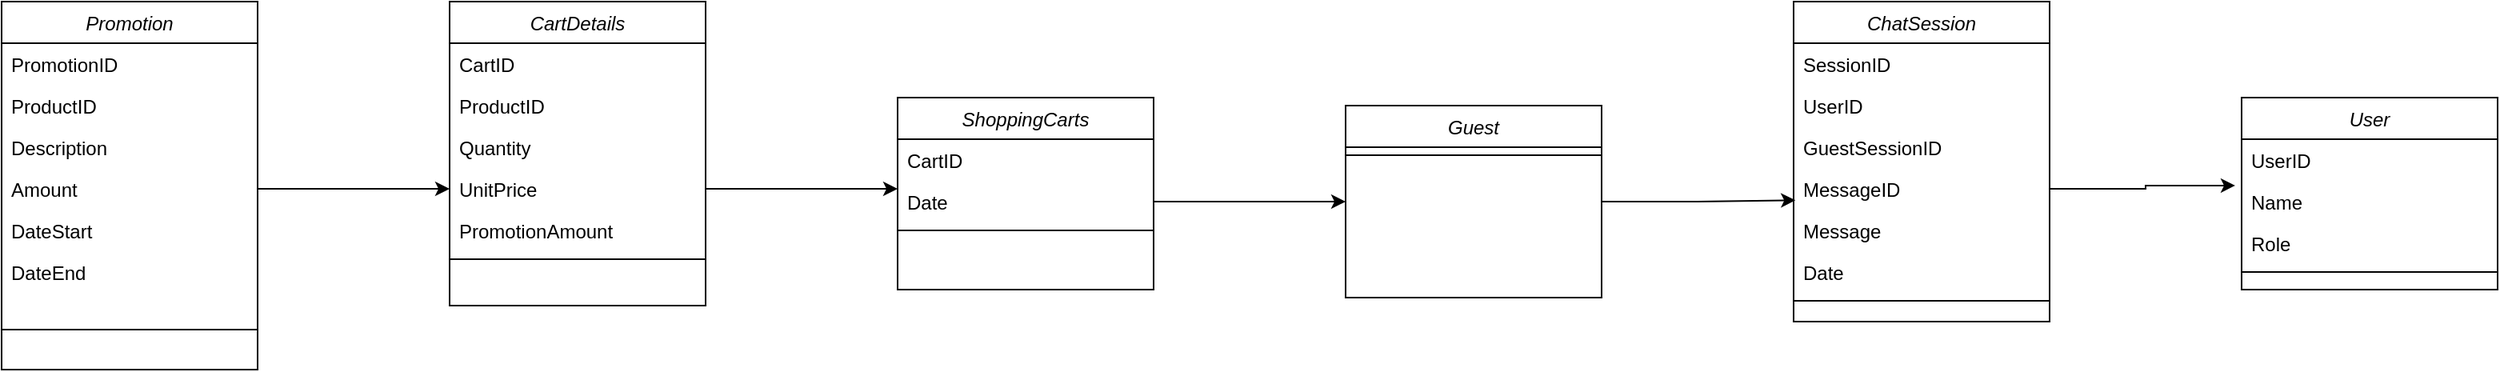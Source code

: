<mxfile version="21.1.2" type="github">
  <diagram id="C5RBs43oDa-KdzZeNtuy" name="Page-1">
    <mxGraphModel dx="1800" dy="1133" grid="1" gridSize="10" guides="1" tooltips="1" connect="1" arrows="1" fold="1" page="1" pageScale="1" pageWidth="827" pageHeight="1169" math="0" shadow="0">
      <root>
        <mxCell id="WIyWlLk6GJQsqaUBKTNV-0" />
        <mxCell id="WIyWlLk6GJQsqaUBKTNV-1" parent="WIyWlLk6GJQsqaUBKTNV-0" />
        <mxCell id="zkfFHV4jXpPFQw0GAbJ--0" value="Promotion" style="swimlane;fontStyle=2;align=center;verticalAlign=top;childLayout=stackLayout;horizontal=1;startSize=26;horizontalStack=0;resizeParent=1;resizeLast=0;collapsible=1;marginBottom=0;rounded=0;shadow=0;strokeWidth=1;" parent="WIyWlLk6GJQsqaUBKTNV-1" vertex="1">
          <mxGeometry y="80" width="160" height="230" as="geometry">
            <mxRectangle x="220" y="120" width="160" height="26" as="alternateBounds" />
          </mxGeometry>
        </mxCell>
        <mxCell id="zkfFHV4jXpPFQw0GAbJ--1" value="PromotionID" style="text;align=left;verticalAlign=top;spacingLeft=4;spacingRight=4;overflow=hidden;rotatable=0;points=[[0,0.5],[1,0.5]];portConstraint=eastwest;" parent="zkfFHV4jXpPFQw0GAbJ--0" vertex="1">
          <mxGeometry y="26" width="160" height="26" as="geometry" />
        </mxCell>
        <mxCell id="zkfFHV4jXpPFQw0GAbJ--2" value="ProductID" style="text;align=left;verticalAlign=top;spacingLeft=4;spacingRight=4;overflow=hidden;rotatable=0;points=[[0,0.5],[1,0.5]];portConstraint=eastwest;rounded=0;shadow=0;html=0;" parent="zkfFHV4jXpPFQw0GAbJ--0" vertex="1">
          <mxGeometry y="52" width="160" height="26" as="geometry" />
        </mxCell>
        <mxCell id="zkfFHV4jXpPFQw0GAbJ--3" value="Description" style="text;align=left;verticalAlign=top;spacingLeft=4;spacingRight=4;overflow=hidden;rotatable=0;points=[[0,0.5],[1,0.5]];portConstraint=eastwest;rounded=0;shadow=0;html=0;" parent="zkfFHV4jXpPFQw0GAbJ--0" vertex="1">
          <mxGeometry y="78" width="160" height="26" as="geometry" />
        </mxCell>
        <mxCell id="FdeGGTRHiH28m9432jjW-3" value="Amount" style="text;align=left;verticalAlign=top;spacingLeft=4;spacingRight=4;overflow=hidden;rotatable=0;points=[[0,0.5],[1,0.5]];portConstraint=eastwest;" vertex="1" parent="zkfFHV4jXpPFQw0GAbJ--0">
          <mxGeometry y="104" width="160" height="26" as="geometry" />
        </mxCell>
        <mxCell id="FdeGGTRHiH28m9432jjW-2" value="DateStart" style="text;align=left;verticalAlign=top;spacingLeft=4;spacingRight=4;overflow=hidden;rotatable=0;points=[[0,0.5],[1,0.5]];portConstraint=eastwest;" vertex="1" parent="zkfFHV4jXpPFQw0GAbJ--0">
          <mxGeometry y="130" width="160" height="26" as="geometry" />
        </mxCell>
        <mxCell id="FdeGGTRHiH28m9432jjW-1" value="DateEnd" style="text;align=left;verticalAlign=top;spacingLeft=4;spacingRight=4;overflow=hidden;rotatable=0;points=[[0,0.5],[1,0.5]];portConstraint=eastwest;rounded=0;shadow=0;html=0;" vertex="1" parent="zkfFHV4jXpPFQw0GAbJ--0">
          <mxGeometry y="156" width="160" height="44" as="geometry" />
        </mxCell>
        <mxCell id="FdeGGTRHiH28m9432jjW-4" value="" style="line;html=1;strokeWidth=1;align=left;verticalAlign=middle;spacingTop=-1;spacingLeft=3;spacingRight=3;rotatable=0;labelPosition=right;points=[];portConstraint=eastwest;" vertex="1" parent="zkfFHV4jXpPFQw0GAbJ--0">
          <mxGeometry y="200" width="160" height="10" as="geometry" />
        </mxCell>
        <mxCell id="FdeGGTRHiH28m9432jjW-17" value="CartDetails" style="swimlane;fontStyle=2;align=center;verticalAlign=top;childLayout=stackLayout;horizontal=1;startSize=26;horizontalStack=0;resizeParent=1;resizeLast=0;collapsible=1;marginBottom=0;rounded=0;shadow=0;strokeWidth=1;" vertex="1" parent="WIyWlLk6GJQsqaUBKTNV-1">
          <mxGeometry x="280" y="80" width="160" height="190" as="geometry">
            <mxRectangle x="220" y="120" width="160" height="26" as="alternateBounds" />
          </mxGeometry>
        </mxCell>
        <mxCell id="FdeGGTRHiH28m9432jjW-18" value="CartID" style="text;align=left;verticalAlign=top;spacingLeft=4;spacingRight=4;overflow=hidden;rotatable=0;points=[[0,0.5],[1,0.5]];portConstraint=eastwest;" vertex="1" parent="FdeGGTRHiH28m9432jjW-17">
          <mxGeometry y="26" width="160" height="26" as="geometry" />
        </mxCell>
        <mxCell id="FdeGGTRHiH28m9432jjW-19" value="ProductID" style="text;align=left;verticalAlign=top;spacingLeft=4;spacingRight=4;overflow=hidden;rotatable=0;points=[[0,0.5],[1,0.5]];portConstraint=eastwest;rounded=0;shadow=0;html=0;" vertex="1" parent="FdeGGTRHiH28m9432jjW-17">
          <mxGeometry y="52" width="160" height="26" as="geometry" />
        </mxCell>
        <mxCell id="FdeGGTRHiH28m9432jjW-20" value="Quantity" style="text;align=left;verticalAlign=top;spacingLeft=4;spacingRight=4;overflow=hidden;rotatable=0;points=[[0,0.5],[1,0.5]];portConstraint=eastwest;rounded=0;shadow=0;html=0;" vertex="1" parent="FdeGGTRHiH28m9432jjW-17">
          <mxGeometry y="78" width="160" height="26" as="geometry" />
        </mxCell>
        <mxCell id="FdeGGTRHiH28m9432jjW-21" value="UnitPrice" style="text;align=left;verticalAlign=top;spacingLeft=4;spacingRight=4;overflow=hidden;rotatable=0;points=[[0,0.5],[1,0.5]];portConstraint=eastwest;" vertex="1" parent="FdeGGTRHiH28m9432jjW-17">
          <mxGeometry y="104" width="160" height="26" as="geometry" />
        </mxCell>
        <mxCell id="FdeGGTRHiH28m9432jjW-22" value="PromotionAmount" style="text;align=left;verticalAlign=top;spacingLeft=4;spacingRight=4;overflow=hidden;rotatable=0;points=[[0,0.5],[1,0.5]];portConstraint=eastwest;" vertex="1" parent="FdeGGTRHiH28m9432jjW-17">
          <mxGeometry y="130" width="160" height="26" as="geometry" />
        </mxCell>
        <mxCell id="FdeGGTRHiH28m9432jjW-24" value="" style="line;html=1;strokeWidth=1;align=left;verticalAlign=middle;spacingTop=-1;spacingLeft=3;spacingRight=3;rotatable=0;labelPosition=right;points=[];portConstraint=eastwest;" vertex="1" parent="FdeGGTRHiH28m9432jjW-17">
          <mxGeometry y="156" width="160" height="10" as="geometry" />
        </mxCell>
        <mxCell id="FdeGGTRHiH28m9432jjW-25" style="edgeStyle=orthogonalEdgeStyle;rounded=0;orthogonalLoop=1;jettySize=auto;html=1;exitX=1;exitY=0.5;exitDx=0;exitDy=0;entryX=0;entryY=0.5;entryDx=0;entryDy=0;" edge="1" parent="WIyWlLk6GJQsqaUBKTNV-1" source="FdeGGTRHiH28m9432jjW-3" target="FdeGGTRHiH28m9432jjW-21">
          <mxGeometry relative="1" as="geometry" />
        </mxCell>
        <mxCell id="FdeGGTRHiH28m9432jjW-26" value="ShoppingCarts" style="swimlane;fontStyle=2;align=center;verticalAlign=top;childLayout=stackLayout;horizontal=1;startSize=26;horizontalStack=0;resizeParent=1;resizeLast=0;collapsible=1;marginBottom=0;rounded=0;shadow=0;strokeWidth=1;" vertex="1" parent="WIyWlLk6GJQsqaUBKTNV-1">
          <mxGeometry x="560" y="140" width="160" height="120" as="geometry">
            <mxRectangle x="220" y="120" width="160" height="26" as="alternateBounds" />
          </mxGeometry>
        </mxCell>
        <mxCell id="FdeGGTRHiH28m9432jjW-27" value="CartID" style="text;align=left;verticalAlign=top;spacingLeft=4;spacingRight=4;overflow=hidden;rotatable=0;points=[[0,0.5],[1,0.5]];portConstraint=eastwest;" vertex="1" parent="FdeGGTRHiH28m9432jjW-26">
          <mxGeometry y="26" width="160" height="26" as="geometry" />
        </mxCell>
        <mxCell id="FdeGGTRHiH28m9432jjW-28" value="Date" style="text;align=left;verticalAlign=top;spacingLeft=4;spacingRight=4;overflow=hidden;rotatable=0;points=[[0,0.5],[1,0.5]];portConstraint=eastwest;rounded=0;shadow=0;html=0;" vertex="1" parent="FdeGGTRHiH28m9432jjW-26">
          <mxGeometry y="52" width="160" height="26" as="geometry" />
        </mxCell>
        <mxCell id="FdeGGTRHiH28m9432jjW-32" value="" style="line;html=1;strokeWidth=1;align=left;verticalAlign=middle;spacingTop=-1;spacingLeft=3;spacingRight=3;rotatable=0;labelPosition=right;points=[];portConstraint=eastwest;" vertex="1" parent="FdeGGTRHiH28m9432jjW-26">
          <mxGeometry y="78" width="160" height="10" as="geometry" />
        </mxCell>
        <mxCell id="FdeGGTRHiH28m9432jjW-33" style="edgeStyle=orthogonalEdgeStyle;rounded=0;orthogonalLoop=1;jettySize=auto;html=1;exitX=1;exitY=0.5;exitDx=0;exitDy=0;entryX=0;entryY=0.5;entryDx=0;entryDy=0;" edge="1" parent="WIyWlLk6GJQsqaUBKTNV-1" source="FdeGGTRHiH28m9432jjW-21">
          <mxGeometry relative="1" as="geometry">
            <mxPoint x="560" y="197" as="targetPoint" />
          </mxGeometry>
        </mxCell>
        <mxCell id="FdeGGTRHiH28m9432jjW-50" style="edgeStyle=orthogonalEdgeStyle;rounded=0;orthogonalLoop=1;jettySize=auto;html=1;exitX=1;exitY=0.5;exitDx=0;exitDy=0;entryX=0.007;entryY=0.776;entryDx=0;entryDy=0;entryPerimeter=0;" edge="1" parent="WIyWlLk6GJQsqaUBKTNV-1" source="FdeGGTRHiH28m9432jjW-37" target="FdeGGTRHiH28m9432jjW-46">
          <mxGeometry relative="1" as="geometry" />
        </mxCell>
        <mxCell id="FdeGGTRHiH28m9432jjW-37" value="Guest" style="swimlane;fontStyle=2;align=center;verticalAlign=top;childLayout=stackLayout;horizontal=1;startSize=26;horizontalStack=0;resizeParent=1;resizeLast=0;collapsible=1;marginBottom=0;rounded=0;shadow=0;strokeWidth=1;" vertex="1" parent="WIyWlLk6GJQsqaUBKTNV-1">
          <mxGeometry x="840" y="145" width="160" height="120" as="geometry">
            <mxRectangle x="220" y="120" width="160" height="26" as="alternateBounds" />
          </mxGeometry>
        </mxCell>
        <mxCell id="FdeGGTRHiH28m9432jjW-40" value="" style="line;html=1;strokeWidth=1;align=left;verticalAlign=middle;spacingTop=-1;spacingLeft=3;spacingRight=3;rotatable=0;labelPosition=right;points=[];portConstraint=eastwest;" vertex="1" parent="FdeGGTRHiH28m9432jjW-37">
          <mxGeometry y="26" width="160" height="10" as="geometry" />
        </mxCell>
        <mxCell id="FdeGGTRHiH28m9432jjW-41" style="edgeStyle=orthogonalEdgeStyle;rounded=0;orthogonalLoop=1;jettySize=auto;html=1;entryX=0;entryY=0.5;entryDx=0;entryDy=0;" edge="1" parent="WIyWlLk6GJQsqaUBKTNV-1" source="FdeGGTRHiH28m9432jjW-28" target="FdeGGTRHiH28m9432jjW-37">
          <mxGeometry relative="1" as="geometry" />
        </mxCell>
        <mxCell id="FdeGGTRHiH28m9432jjW-42" value="ChatSession" style="swimlane;fontStyle=2;align=center;verticalAlign=top;childLayout=stackLayout;horizontal=1;startSize=26;horizontalStack=0;resizeParent=1;resizeLast=0;collapsible=1;marginBottom=0;rounded=0;shadow=0;strokeWidth=1;" vertex="1" parent="WIyWlLk6GJQsqaUBKTNV-1">
          <mxGeometry x="1120" y="80" width="160" height="200" as="geometry">
            <mxRectangle x="220" y="120" width="160" height="26" as="alternateBounds" />
          </mxGeometry>
        </mxCell>
        <mxCell id="FdeGGTRHiH28m9432jjW-43" value="SessionID" style="text;align=left;verticalAlign=top;spacingLeft=4;spacingRight=4;overflow=hidden;rotatable=0;points=[[0,0.5],[1,0.5]];portConstraint=eastwest;" vertex="1" parent="FdeGGTRHiH28m9432jjW-42">
          <mxGeometry y="26" width="160" height="26" as="geometry" />
        </mxCell>
        <mxCell id="FdeGGTRHiH28m9432jjW-44" value="UserID" style="text;align=left;verticalAlign=top;spacingLeft=4;spacingRight=4;overflow=hidden;rotatable=0;points=[[0,0.5],[1,0.5]];portConstraint=eastwest;rounded=0;shadow=0;html=0;" vertex="1" parent="FdeGGTRHiH28m9432jjW-42">
          <mxGeometry y="52" width="160" height="26" as="geometry" />
        </mxCell>
        <mxCell id="FdeGGTRHiH28m9432jjW-45" value="GuestSessionID" style="text;align=left;verticalAlign=top;spacingLeft=4;spacingRight=4;overflow=hidden;rotatable=0;points=[[0,0.5],[1,0.5]];portConstraint=eastwest;rounded=0;shadow=0;html=0;" vertex="1" parent="FdeGGTRHiH28m9432jjW-42">
          <mxGeometry y="78" width="160" height="26" as="geometry" />
        </mxCell>
        <mxCell id="FdeGGTRHiH28m9432jjW-46" value="MessageID" style="text;align=left;verticalAlign=top;spacingLeft=4;spacingRight=4;overflow=hidden;rotatable=0;points=[[0,0.5],[1,0.5]];portConstraint=eastwest;" vertex="1" parent="FdeGGTRHiH28m9432jjW-42">
          <mxGeometry y="104" width="160" height="26" as="geometry" />
        </mxCell>
        <mxCell id="FdeGGTRHiH28m9432jjW-47" value="Message" style="text;align=left;verticalAlign=top;spacingLeft=4;spacingRight=4;overflow=hidden;rotatable=0;points=[[0,0.5],[1,0.5]];portConstraint=eastwest;" vertex="1" parent="FdeGGTRHiH28m9432jjW-42">
          <mxGeometry y="130" width="160" height="26" as="geometry" />
        </mxCell>
        <mxCell id="FdeGGTRHiH28m9432jjW-49" value="Date" style="text;align=left;verticalAlign=top;spacingLeft=4;spacingRight=4;overflow=hidden;rotatable=0;points=[[0,0.5],[1,0.5]];portConstraint=eastwest;" vertex="1" parent="FdeGGTRHiH28m9432jjW-42">
          <mxGeometry y="156" width="160" height="26" as="geometry" />
        </mxCell>
        <mxCell id="FdeGGTRHiH28m9432jjW-48" value="" style="line;html=1;strokeWidth=1;align=left;verticalAlign=middle;spacingTop=-1;spacingLeft=3;spacingRight=3;rotatable=0;labelPosition=right;points=[];portConstraint=eastwest;" vertex="1" parent="FdeGGTRHiH28m9432jjW-42">
          <mxGeometry y="182" width="160" height="10" as="geometry" />
        </mxCell>
        <mxCell id="FdeGGTRHiH28m9432jjW-51" value="User" style="swimlane;fontStyle=2;align=center;verticalAlign=top;childLayout=stackLayout;horizontal=1;startSize=26;horizontalStack=0;resizeParent=1;resizeLast=0;collapsible=1;marginBottom=0;rounded=0;shadow=0;strokeWidth=1;" vertex="1" parent="WIyWlLk6GJQsqaUBKTNV-1">
          <mxGeometry x="1400" y="140" width="160" height="120" as="geometry">
            <mxRectangle x="220" y="120" width="160" height="26" as="alternateBounds" />
          </mxGeometry>
        </mxCell>
        <mxCell id="FdeGGTRHiH28m9432jjW-52" value="UserID" style="text;align=left;verticalAlign=top;spacingLeft=4;spacingRight=4;overflow=hidden;rotatable=0;points=[[0,0.5],[1,0.5]];portConstraint=eastwest;" vertex="1" parent="FdeGGTRHiH28m9432jjW-51">
          <mxGeometry y="26" width="160" height="26" as="geometry" />
        </mxCell>
        <mxCell id="FdeGGTRHiH28m9432jjW-53" value="Name" style="text;align=left;verticalAlign=top;spacingLeft=4;spacingRight=4;overflow=hidden;rotatable=0;points=[[0,0.5],[1,0.5]];portConstraint=eastwest;rounded=0;shadow=0;html=0;" vertex="1" parent="FdeGGTRHiH28m9432jjW-51">
          <mxGeometry y="52" width="160" height="26" as="geometry" />
        </mxCell>
        <mxCell id="FdeGGTRHiH28m9432jjW-56" value="Role" style="text;align=left;verticalAlign=top;spacingLeft=4;spacingRight=4;overflow=hidden;rotatable=0;points=[[0,0.5],[1,0.5]];portConstraint=eastwest;rounded=0;shadow=0;html=0;" vertex="1" parent="FdeGGTRHiH28m9432jjW-51">
          <mxGeometry y="78" width="160" height="26" as="geometry" />
        </mxCell>
        <mxCell id="FdeGGTRHiH28m9432jjW-54" value="" style="line;html=1;strokeWidth=1;align=left;verticalAlign=middle;spacingTop=-1;spacingLeft=3;spacingRight=3;rotatable=0;labelPosition=right;points=[];portConstraint=eastwest;" vertex="1" parent="FdeGGTRHiH28m9432jjW-51">
          <mxGeometry y="104" width="160" height="10" as="geometry" />
        </mxCell>
        <mxCell id="FdeGGTRHiH28m9432jjW-55" style="edgeStyle=orthogonalEdgeStyle;rounded=0;orthogonalLoop=1;jettySize=auto;html=1;entryX=-0.025;entryY=0.115;entryDx=0;entryDy=0;entryPerimeter=0;" edge="1" parent="WIyWlLk6GJQsqaUBKTNV-1" source="FdeGGTRHiH28m9432jjW-46" target="FdeGGTRHiH28m9432jjW-53">
          <mxGeometry relative="1" as="geometry" />
        </mxCell>
      </root>
    </mxGraphModel>
  </diagram>
</mxfile>

